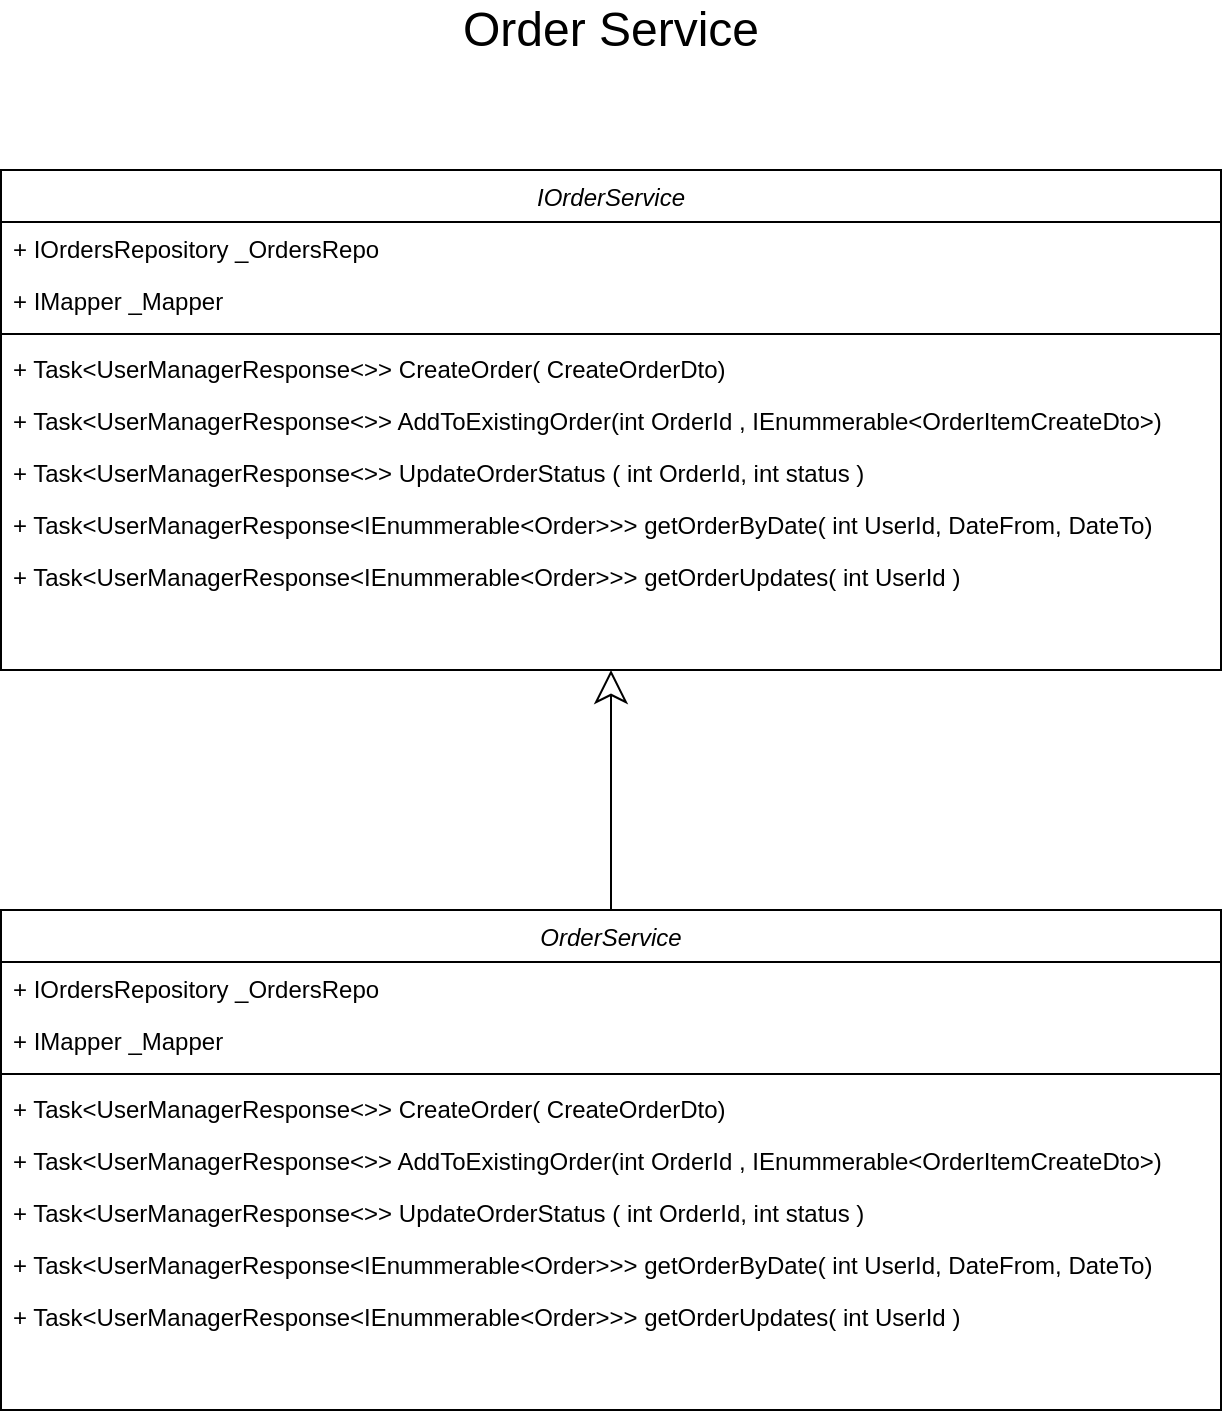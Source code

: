 <mxfile version="14.2.9" type="device"><diagram id="QkI--pBJC4bzssq41QZq" name="Page-1"><mxGraphModel dx="1422" dy="2946" grid="1" gridSize="10" guides="1" tooltips="1" connect="1" arrows="1" fold="1" page="1" pageScale="1" pageWidth="850" pageHeight="1100" math="0" shadow="0"><root><mxCell id="0"/><mxCell id="1" parent="0"/><mxCell id="noM06Llarw8SXuktYtZB-41" value="&lt;font style=&quot;font-size: 24px&quot;&gt;Order Service&lt;br&gt;&lt;/font&gt;" style="text;html=1;strokeColor=none;fillColor=none;align=center;verticalAlign=middle;whiteSpace=wrap;rounded=0;" vertex="1" parent="1"><mxGeometry x="365" y="-2130" width="185" height="20" as="geometry"/></mxCell><mxCell id="noM06Llarw8SXuktYtZB-61" style="edgeStyle=orthogonalEdgeStyle;rounded=0;orthogonalLoop=1;jettySize=auto;html=1;exitX=0.5;exitY=0;exitDx=0;exitDy=0;entryX=0.5;entryY=1;entryDx=0;entryDy=0;endArrow=classic;endFill=0;endSize=14;fontSize=14;" edge="1" parent="1" source="noM06Llarw8SXuktYtZB-62" target="noM06Llarw8SXuktYtZB-71"><mxGeometry relative="1" as="geometry"/></mxCell><mxCell id="noM06Llarw8SXuktYtZB-62" value="OrderService" style="swimlane;fontStyle=2;align=center;verticalAlign=top;childLayout=stackLayout;horizontal=1;startSize=26;horizontalStack=0;resizeParent=1;resizeLast=0;collapsible=1;marginBottom=0;rounded=0;shadow=0;strokeWidth=1;" vertex="1" parent="1"><mxGeometry x="152.5" y="-1680" width="610" height="250" as="geometry"><mxRectangle x="230" y="140" width="160" height="26" as="alternateBounds"/></mxGeometry></mxCell><mxCell id="noM06Llarw8SXuktYtZB-63" value="+ IOrdersRepository _OrdersRepo" style="text;align=left;verticalAlign=top;spacingLeft=4;spacingRight=4;overflow=hidden;rotatable=0;points=[[0,0.5],[1,0.5]];portConstraint=eastwest;rounded=0;shadow=0;html=0;" vertex="1" parent="noM06Llarw8SXuktYtZB-62"><mxGeometry y="26" width="610" height="26" as="geometry"/></mxCell><mxCell id="noM06Llarw8SXuktYtZB-64" value="+ IMapper _Mapper" style="text;align=left;verticalAlign=top;spacingLeft=4;spacingRight=4;overflow=hidden;rotatable=0;points=[[0,0.5],[1,0.5]];portConstraint=eastwest;rounded=0;shadow=0;html=0;" vertex="1" parent="noM06Llarw8SXuktYtZB-62"><mxGeometry y="52" width="610" height="26" as="geometry"/></mxCell><mxCell id="noM06Llarw8SXuktYtZB-65" value="" style="line;html=1;strokeWidth=1;align=left;verticalAlign=middle;spacingTop=-1;spacingLeft=3;spacingRight=3;rotatable=0;labelPosition=right;points=[];portConstraint=eastwest;" vertex="1" parent="noM06Llarw8SXuktYtZB-62"><mxGeometry y="78" width="610" height="8" as="geometry"/></mxCell><mxCell id="noM06Llarw8SXuktYtZB-66" value="+ Task&lt;UserManagerResponse&lt;&gt;&gt; CreateOrder( CreateOrderDto)" style="text;align=left;verticalAlign=top;spacingLeft=4;spacingRight=4;overflow=hidden;rotatable=0;points=[[0,0.5],[1,0.5]];portConstraint=eastwest;rounded=0;shadow=0;html=0;" vertex="1" parent="noM06Llarw8SXuktYtZB-62"><mxGeometry y="86" width="610" height="26" as="geometry"/></mxCell><mxCell id="noM06Llarw8SXuktYtZB-67" value="+ Task&lt;UserManagerResponse&lt;&gt;&gt; AddToExistingOrder(int OrderId , IEnummerable&lt;OrderItemCreateDto&gt;)" style="text;align=left;verticalAlign=top;spacingLeft=4;spacingRight=4;overflow=hidden;rotatable=0;points=[[0,0.5],[1,0.5]];portConstraint=eastwest;rounded=0;shadow=0;html=0;" vertex="1" parent="noM06Llarw8SXuktYtZB-62"><mxGeometry y="112" width="610" height="26" as="geometry"/></mxCell><mxCell id="noM06Llarw8SXuktYtZB-68" value="+ Task&lt;UserManagerResponse&lt;&gt;&gt; UpdateOrderStatus ( int OrderId, int status )" style="text;align=left;verticalAlign=top;spacingLeft=4;spacingRight=4;overflow=hidden;rotatable=0;points=[[0,0.5],[1,0.5]];portConstraint=eastwest;rounded=0;shadow=0;html=0;" vertex="1" parent="noM06Llarw8SXuktYtZB-62"><mxGeometry y="138" width="610" height="26" as="geometry"/></mxCell><mxCell id="noM06Llarw8SXuktYtZB-69" value="+ Task&lt;UserManagerResponse&lt;IEnummerable&lt;Order&gt;&gt;&gt; getOrderByDate( int UserId, DateFrom, DateTo)" style="text;align=left;verticalAlign=top;spacingLeft=4;spacingRight=4;overflow=hidden;rotatable=0;points=[[0,0.5],[1,0.5]];portConstraint=eastwest;rounded=0;shadow=0;html=0;" vertex="1" parent="noM06Llarw8SXuktYtZB-62"><mxGeometry y="164" width="610" height="26" as="geometry"/></mxCell><mxCell id="noM06Llarw8SXuktYtZB-70" value="+ Task&lt;UserManagerResponse&lt;IEnummerable&lt;Order&gt;&gt;&gt; getOrderUpdates( int UserId )" style="text;align=left;verticalAlign=top;spacingLeft=4;spacingRight=4;overflow=hidden;rotatable=0;points=[[0,0.5],[1,0.5]];portConstraint=eastwest;rounded=0;shadow=0;html=0;" vertex="1" parent="noM06Llarw8SXuktYtZB-62"><mxGeometry y="190" width="610" height="26" as="geometry"/></mxCell><mxCell id="noM06Llarw8SXuktYtZB-71" value="IOrderService" style="swimlane;fontStyle=2;align=center;verticalAlign=top;childLayout=stackLayout;horizontal=1;startSize=26;horizontalStack=0;resizeParent=1;resizeLast=0;collapsible=1;marginBottom=0;rounded=0;shadow=0;strokeWidth=1;" vertex="1" parent="1"><mxGeometry x="152.5" y="-2050" width="610" height="250" as="geometry"><mxRectangle x="230" y="140" width="160" height="26" as="alternateBounds"/></mxGeometry></mxCell><mxCell id="noM06Llarw8SXuktYtZB-72" value="+ IOrdersRepository _OrdersRepo" style="text;align=left;verticalAlign=top;spacingLeft=4;spacingRight=4;overflow=hidden;rotatable=0;points=[[0,0.5],[1,0.5]];portConstraint=eastwest;rounded=0;shadow=0;html=0;" vertex="1" parent="noM06Llarw8SXuktYtZB-71"><mxGeometry y="26" width="610" height="26" as="geometry"/></mxCell><mxCell id="noM06Llarw8SXuktYtZB-73" value="+ IMapper _Mapper" style="text;align=left;verticalAlign=top;spacingLeft=4;spacingRight=4;overflow=hidden;rotatable=0;points=[[0,0.5],[1,0.5]];portConstraint=eastwest;rounded=0;shadow=0;html=0;" vertex="1" parent="noM06Llarw8SXuktYtZB-71"><mxGeometry y="52" width="610" height="26" as="geometry"/></mxCell><mxCell id="noM06Llarw8SXuktYtZB-74" value="" style="line;html=1;strokeWidth=1;align=left;verticalAlign=middle;spacingTop=-1;spacingLeft=3;spacingRight=3;rotatable=0;labelPosition=right;points=[];portConstraint=eastwest;" vertex="1" parent="noM06Llarw8SXuktYtZB-71"><mxGeometry y="78" width="610" height="8" as="geometry"/></mxCell><mxCell id="noM06Llarw8SXuktYtZB-75" value="+ Task&lt;UserManagerResponse&lt;&gt;&gt; CreateOrder( CreateOrderDto)" style="text;align=left;verticalAlign=top;spacingLeft=4;spacingRight=4;overflow=hidden;rotatable=0;points=[[0,0.5],[1,0.5]];portConstraint=eastwest;rounded=0;shadow=0;html=0;" vertex="1" parent="noM06Llarw8SXuktYtZB-71"><mxGeometry y="86" width="610" height="26" as="geometry"/></mxCell><mxCell id="noM06Llarw8SXuktYtZB-76" value="+ Task&lt;UserManagerResponse&lt;&gt;&gt; AddToExistingOrder(int OrderId , IEnummerable&lt;OrderItemCreateDto&gt;)" style="text;align=left;verticalAlign=top;spacingLeft=4;spacingRight=4;overflow=hidden;rotatable=0;points=[[0,0.5],[1,0.5]];portConstraint=eastwest;rounded=0;shadow=0;html=0;" vertex="1" parent="noM06Llarw8SXuktYtZB-71"><mxGeometry y="112" width="610" height="26" as="geometry"/></mxCell><mxCell id="noM06Llarw8SXuktYtZB-77" value="+ Task&lt;UserManagerResponse&lt;&gt;&gt; UpdateOrderStatus ( int OrderId, int status )" style="text;align=left;verticalAlign=top;spacingLeft=4;spacingRight=4;overflow=hidden;rotatable=0;points=[[0,0.5],[1,0.5]];portConstraint=eastwest;rounded=0;shadow=0;html=0;" vertex="1" parent="noM06Llarw8SXuktYtZB-71"><mxGeometry y="138" width="610" height="26" as="geometry"/></mxCell><mxCell id="noM06Llarw8SXuktYtZB-78" value="+ Task&lt;UserManagerResponse&lt;IEnummerable&lt;Order&gt;&gt;&gt; getOrderByDate( int UserId, DateFrom, DateTo)" style="text;align=left;verticalAlign=top;spacingLeft=4;spacingRight=4;overflow=hidden;rotatable=0;points=[[0,0.5],[1,0.5]];portConstraint=eastwest;rounded=0;shadow=0;html=0;" vertex="1" parent="noM06Llarw8SXuktYtZB-71"><mxGeometry y="164" width="610" height="26" as="geometry"/></mxCell><mxCell id="noM06Llarw8SXuktYtZB-79" value="+ Task&lt;UserManagerResponse&lt;IEnummerable&lt;Order&gt;&gt;&gt; getOrderUpdates( int UserId )" style="text;align=left;verticalAlign=top;spacingLeft=4;spacingRight=4;overflow=hidden;rotatable=0;points=[[0,0.5],[1,0.5]];portConstraint=eastwest;rounded=0;shadow=0;html=0;" vertex="1" parent="noM06Llarw8SXuktYtZB-71"><mxGeometry y="190" width="610" height="26" as="geometry"/></mxCell></root></mxGraphModel></diagram></mxfile>
